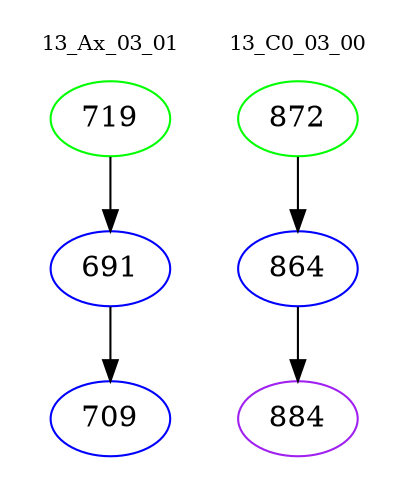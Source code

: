 digraph{
subgraph cluster_0 {
color = white
label = "13_Ax_03_01";
fontsize=10;
T0_719 [label="719", color="green"]
T0_719 -> T0_691 [color="black"]
T0_691 [label="691", color="blue"]
T0_691 -> T0_709 [color="black"]
T0_709 [label="709", color="blue"]
}
subgraph cluster_1 {
color = white
label = "13_C0_03_00";
fontsize=10;
T1_872 [label="872", color="green"]
T1_872 -> T1_864 [color="black"]
T1_864 [label="864", color="blue"]
T1_864 -> T1_884 [color="black"]
T1_884 [label="884", color="purple"]
}
}
